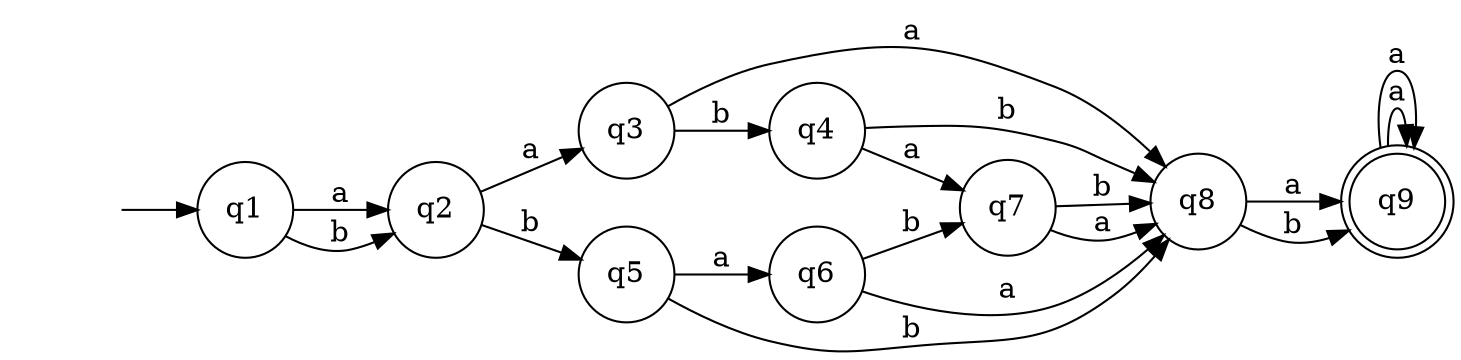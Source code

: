 digraph G {
  rankdir = LR;
  node [shape = doublecircle]; q9;
  node [shape = circle];
  q1 -> q2 [label = "a"];
  q1 -> q2 [label = "b"];
  q2 -> q3 [label = "a"];
  q3 -> q4 [label = "b"];
  q3 -> q8 [label = "a"];
  q4 -> q7 [label = "a"];
  q4 -> q8 [label = "b"];
  q2 -> q5 [label = "b"];
  q5 -> q8 [label = "b"];
  q5 -> q6 [label = "a"];
  q6 -> q7 [label = "b"];
  q6 -> q8 [label = "a"];
  q7 -> q8 [label = "a"];
  q7 -> q8 [label = "b"];
  q8 -> q9 [label = "a"];
  q8 -> q9 [label = "b"];
  q9 -> q9 [label = "a"];
  q9 -> q9 [label = "a"];

  node [shape = none, label = ""] 0;
  0 -> q1;
}

